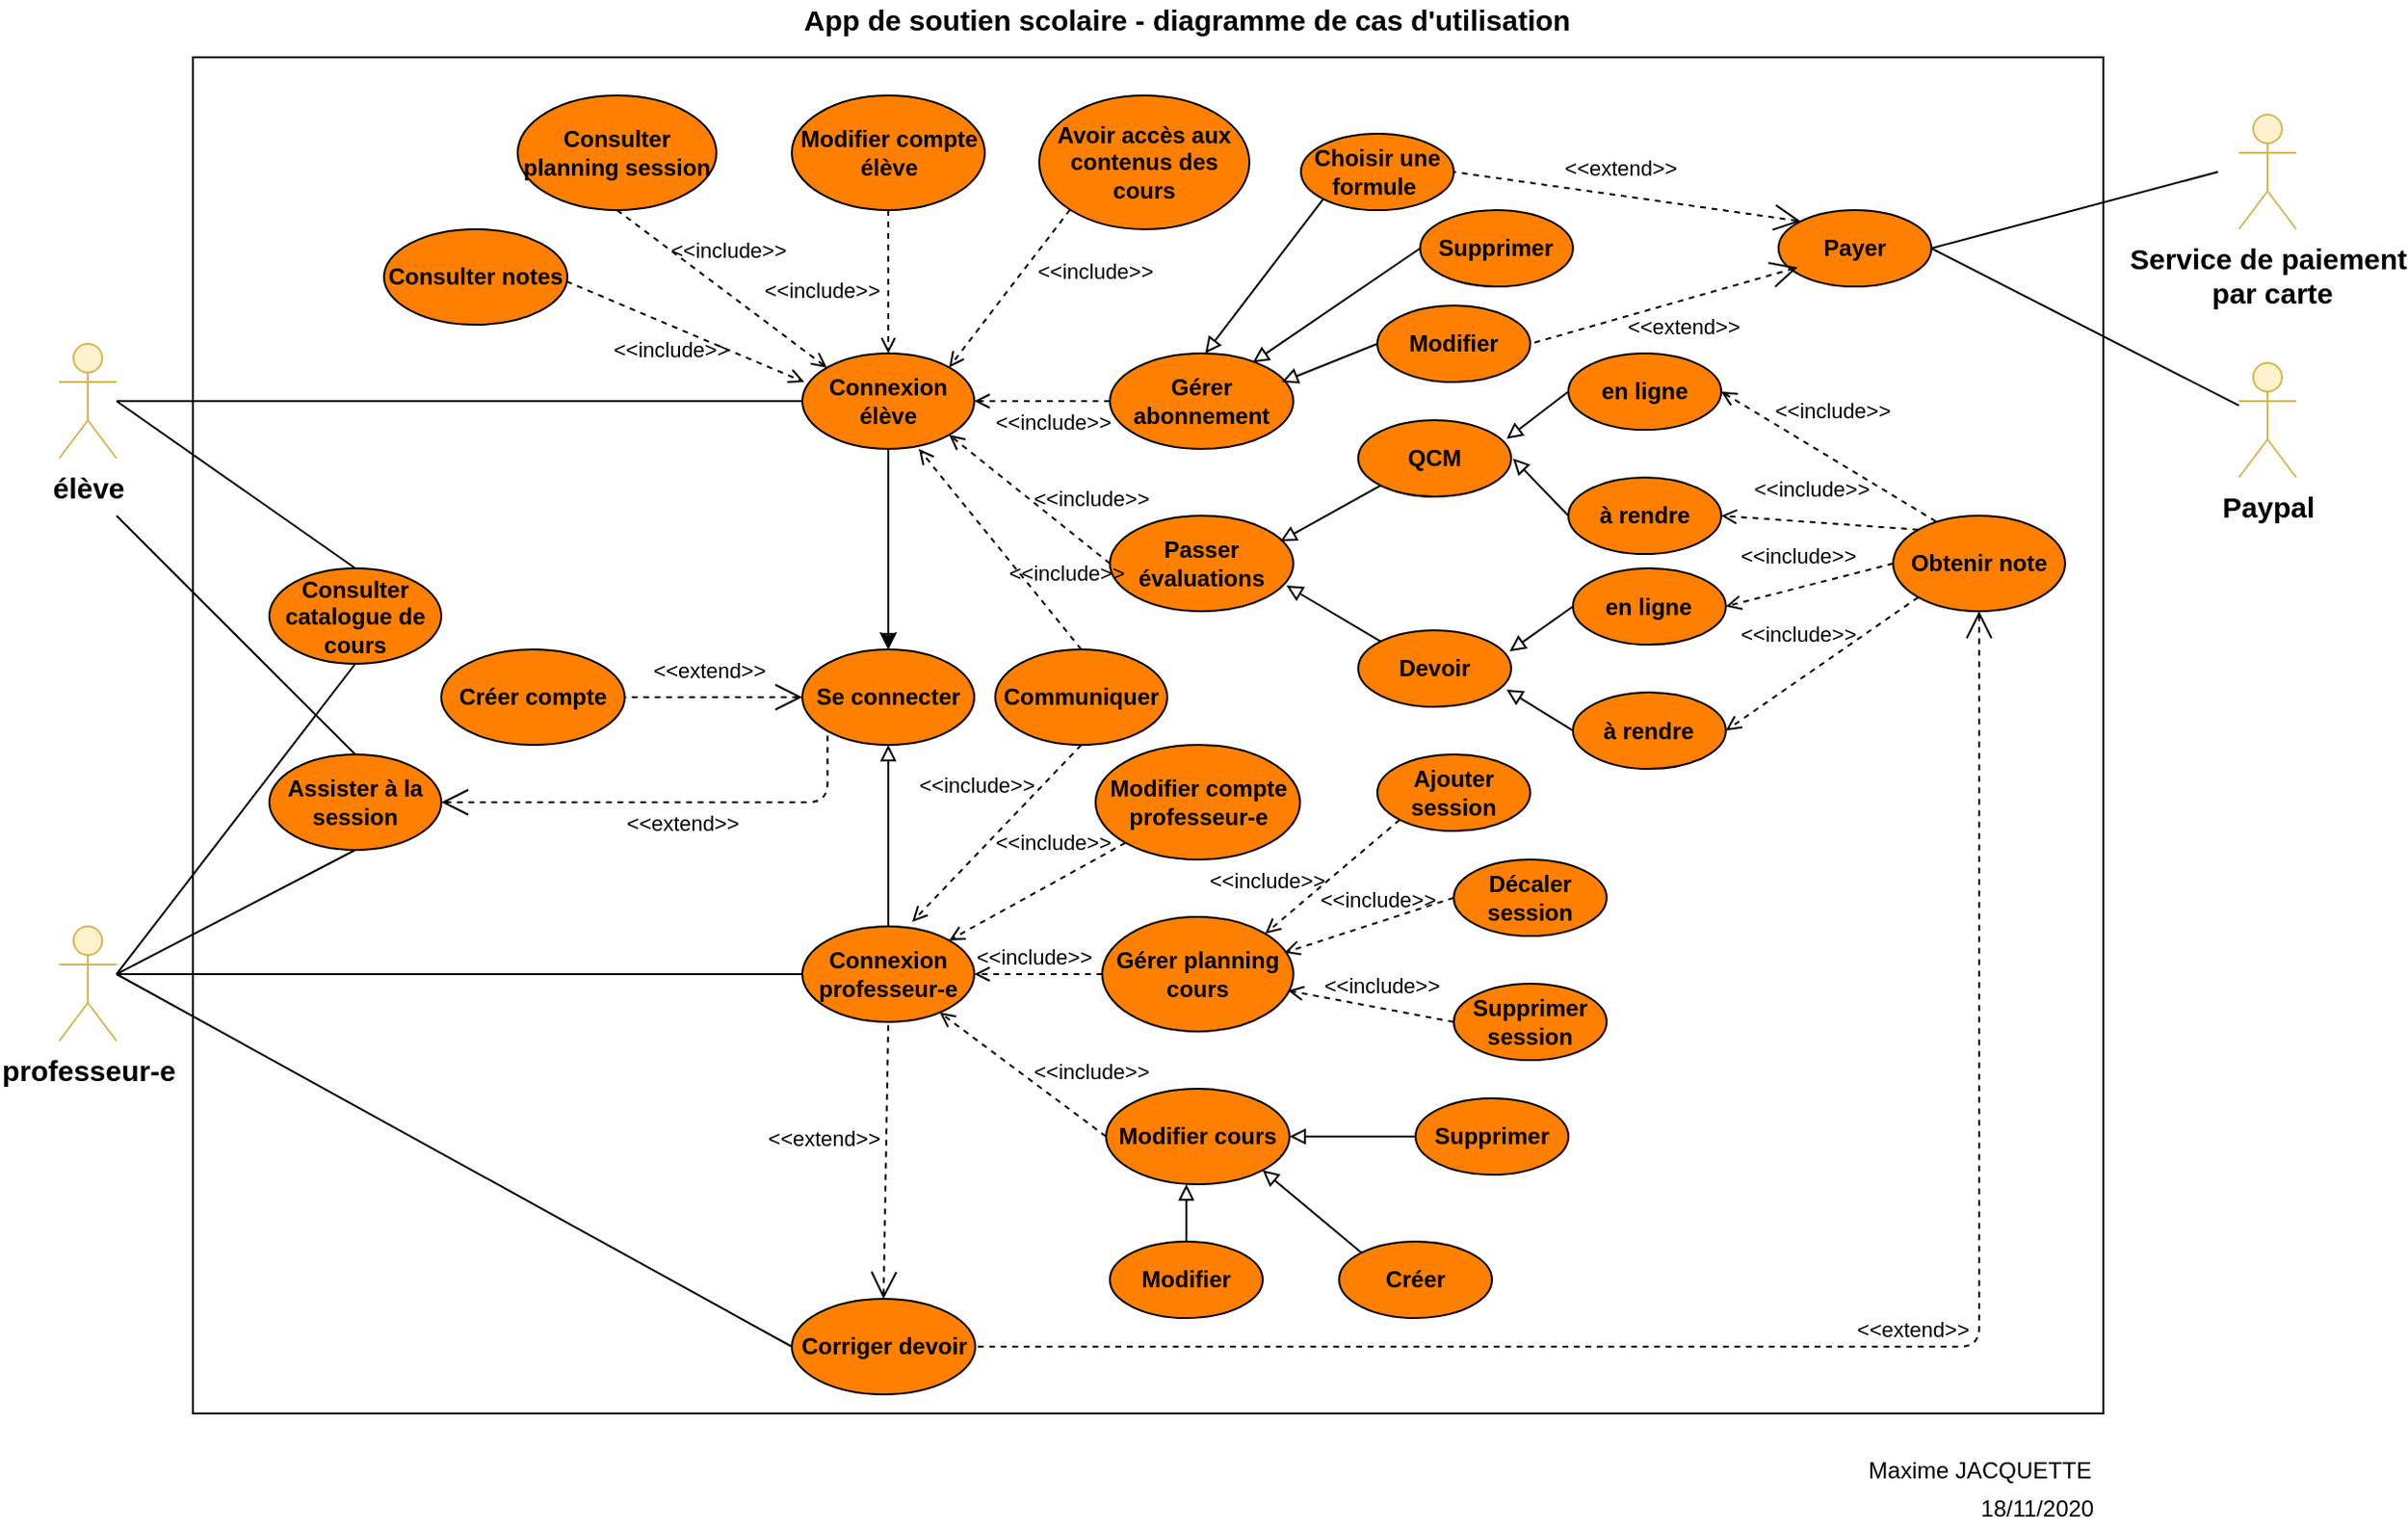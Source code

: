 <mxfile version="13.9.9" type="device"><diagram id="6tUx4Twhoy4RsZJJq6gb" name="Page-1"><mxGraphModel dx="1384" dy="773" grid="1" gridSize="10" guides="1" tooltips="1" connect="1" arrows="1" fold="1" page="1" pageScale="1" pageWidth="827" pageHeight="1169" math="0" shadow="0"><root><mxCell id="0"/><mxCell id="1" parent="0"/><mxCell id="h0Az2V2oPPhL8Q99S8T7-1" value="" style="rounded=0;whiteSpace=wrap;html=1;" vertex="1" parent="1"><mxGeometry x="120" y="180" width="1000" height="710" as="geometry"/></mxCell><mxCell id="h0Az2V2oPPhL8Q99S8T7-2" value="&lt;b&gt;&lt;font style=&quot;font-size: 15px&quot;&gt;élève&lt;/font&gt;&lt;/b&gt;" style="shape=umlActor;verticalLabelPosition=bottom;verticalAlign=top;html=1;outlineConnect=0;fillColor=#fff2cc;strokeColor=#d6b656;" vertex="1" parent="1"><mxGeometry x="50" y="330" width="30" height="60" as="geometry"/></mxCell><mxCell id="h0Az2V2oPPhL8Q99S8T7-3" value="&lt;b&gt;&lt;font style=&quot;font-size: 15px&quot;&gt;Paypal&lt;/font&gt;&lt;/b&gt;" style="shape=umlActor;verticalLabelPosition=bottom;verticalAlign=top;html=1;outlineConnect=0;fillColor=#fff2cc;strokeColor=#d6b656;" vertex="1" parent="1"><mxGeometry x="1191" y="340" width="30" height="60" as="geometry"/></mxCell><mxCell id="h0Az2V2oPPhL8Q99S8T7-4" value="&lt;b&gt;&lt;font style=&quot;font-size: 15px&quot;&gt;professeur-e&lt;/font&gt;&lt;/b&gt;" style="shape=umlActor;verticalLabelPosition=bottom;verticalAlign=top;html=1;outlineConnect=0;fillColor=#fff2cc;strokeColor=#d6b656;" vertex="1" parent="1"><mxGeometry x="50" y="635" width="30" height="60" as="geometry"/></mxCell><mxCell id="h0Az2V2oPPhL8Q99S8T7-5" value="&lt;b&gt;Créer compte&lt;/b&gt;" style="ellipse;whiteSpace=wrap;html=1;fillColor=#ff8000;" vertex="1" parent="1"><mxGeometry x="250" y="490" width="96" height="50" as="geometry"/></mxCell><mxCell id="h0Az2V2oPPhL8Q99S8T7-6" value="&lt;b&gt;Se connecter&lt;/b&gt;" style="ellipse;whiteSpace=wrap;html=1;fillColor=#ff8000;" vertex="1" parent="1"><mxGeometry x="439" y="490" width="90" height="50" as="geometry"/></mxCell><mxCell id="h0Az2V2oPPhL8Q99S8T7-7" value="&lt;b&gt;Modifier compte professeur-e&lt;/b&gt;" style="ellipse;whiteSpace=wrap;html=1;fillColor=#ff8000;" vertex="1" parent="1"><mxGeometry x="592.5" y="540" width="107" height="60" as="geometry"/></mxCell><mxCell id="h0Az2V2oPPhL8Q99S8T7-8" value="&lt;b&gt;Passer évaluations&lt;/b&gt;" style="ellipse;whiteSpace=wrap;html=1;fillColor=#ff8000;" vertex="1" parent="1"><mxGeometry x="600" y="420" width="96" height="50" as="geometry"/></mxCell><mxCell id="h0Az2V2oPPhL8Q99S8T7-9" value="&lt;b&gt;Devoir&lt;/b&gt;" style="ellipse;whiteSpace=wrap;html=1;fillColor=#ff8000;" vertex="1" parent="1"><mxGeometry x="730" y="480" width="80" height="40" as="geometry"/></mxCell><mxCell id="h0Az2V2oPPhL8Q99S8T7-10" value="" style="endArrow=block;html=1;endFill=0;elbow=vertical;entryX=0.963;entryY=0.732;entryDx=0;entryDy=0;exitX=0;exitY=0;exitDx=0;exitDy=0;entryPerimeter=0;" edge="1" parent="1" source="h0Az2V2oPPhL8Q99S8T7-9" target="h0Az2V2oPPhL8Q99S8T7-8"><mxGeometry width="160" relative="1" as="geometry"><mxPoint x="330" y="695" as="sourcePoint"/><mxPoint x="490" y="695" as="targetPoint"/></mxGeometry></mxCell><mxCell id="h0Az2V2oPPhL8Q99S8T7-11" value="&lt;b&gt;Gérer abonnement&lt;/b&gt;" style="ellipse;whiteSpace=wrap;html=1;fillColor=#ff8000;" vertex="1" parent="1"><mxGeometry x="600" y="335" width="96" height="50" as="geometry"/></mxCell><mxCell id="h0Az2V2oPPhL8Q99S8T7-12" value="&lt;b&gt;Modifier cours&lt;/b&gt;" style="ellipse;whiteSpace=wrap;html=1;fillColor=#ff8000;" vertex="1" parent="1"><mxGeometry x="598" y="720" width="96" height="50" as="geometry"/></mxCell><mxCell id="h0Az2V2oPPhL8Q99S8T7-13" value="&lt;b&gt;QCM&lt;/b&gt;" style="ellipse;whiteSpace=wrap;html=1;fillColor=#ff8000;" vertex="1" parent="1"><mxGeometry x="730" y="370" width="80" height="40" as="geometry"/></mxCell><mxCell id="h0Az2V2oPPhL8Q99S8T7-14" value="" style="endArrow=block;html=1;endFill=0;elbow=vertical;entryX=0.929;entryY=0.268;entryDx=0;entryDy=0;exitX=0;exitY=1;exitDx=0;exitDy=0;entryPerimeter=0;" edge="1" parent="1" source="h0Az2V2oPPhL8Q99S8T7-13" target="h0Az2V2oPPhL8Q99S8T7-8"><mxGeometry width="160" relative="1" as="geometry"><mxPoint x="537.716" y="589.142" as="sourcePoint"/><mxPoint x="471.941" y="612.322" as="targetPoint"/></mxGeometry></mxCell><mxCell id="h0Az2V2oPPhL8Q99S8T7-87" value="" style="edgeStyle=orthogonalEdgeStyle;rounded=0;orthogonalLoop=1;jettySize=auto;html=1;" edge="1" parent="1" source="h0Az2V2oPPhL8Q99S8T7-15" target="h0Az2V2oPPhL8Q99S8T7-6"><mxGeometry relative="1" as="geometry"/></mxCell><mxCell id="h0Az2V2oPPhL8Q99S8T7-15" value="&lt;b&gt;Connexion élève&lt;br&gt;&lt;/b&gt;" style="ellipse;whiteSpace=wrap;html=1;fillColor=#ff8000;" vertex="1" parent="1"><mxGeometry x="439" y="335" width="90" height="50" as="geometry"/></mxCell><mxCell id="h0Az2V2oPPhL8Q99S8T7-16" value="&lt;b&gt;Connexion professeur-e&lt;br&gt;&lt;/b&gt;" style="ellipse;whiteSpace=wrap;html=1;fillColor=#ff8000;" vertex="1" parent="1"><mxGeometry x="439" y="635" width="90" height="50" as="geometry"/></mxCell><mxCell id="h0Az2V2oPPhL8Q99S8T7-17" value="" style="endArrow=none;html=1;entryX=0;entryY=0.5;entryDx=0;entryDy=0;" edge="1" parent="1" target="h0Az2V2oPPhL8Q99S8T7-16"><mxGeometry width="50" height="50" relative="1" as="geometry"><mxPoint x="80" y="660" as="sourcePoint"/><mxPoint x="230" y="580" as="targetPoint"/></mxGeometry></mxCell><mxCell id="h0Az2V2oPPhL8Q99S8T7-18" value="" style="endArrow=none;html=1;entryX=0;entryY=0.5;entryDx=0;entryDy=0;" edge="1" parent="1" source="h0Az2V2oPPhL8Q99S8T7-2" target="h0Az2V2oPPhL8Q99S8T7-15"><mxGeometry width="50" height="50" relative="1" as="geometry"><mxPoint x="60" y="560" as="sourcePoint"/><mxPoint x="110" y="510" as="targetPoint"/></mxGeometry></mxCell><mxCell id="h0Az2V2oPPhL8Q99S8T7-19" value="" style="endArrow=block;html=1;endFill=0;elbow=vertical;exitX=0.5;exitY=1;exitDx=0;exitDy=0;" edge="1" parent="1" source="h0Az2V2oPPhL8Q99S8T7-15" target="h0Az2V2oPPhL8Q99S8T7-6"><mxGeometry width="160" relative="1" as="geometry"><mxPoint x="200" y="540" as="sourcePoint"/><mxPoint x="414.816" y="577" as="targetPoint"/></mxGeometry></mxCell><mxCell id="h0Az2V2oPPhL8Q99S8T7-20" value="" style="endArrow=block;html=1;endFill=0;elbow=vertical;exitX=0.5;exitY=0;exitDx=0;exitDy=0;entryX=0.5;entryY=1;entryDx=0;entryDy=0;" edge="1" parent="1" source="h0Az2V2oPPhL8Q99S8T7-16" target="h0Az2V2oPPhL8Q99S8T7-6"><mxGeometry width="160" relative="1" as="geometry"><mxPoint x="280" y="510" as="sourcePoint"/><mxPoint x="280" y="615" as="targetPoint"/></mxGeometry></mxCell><mxCell id="h0Az2V2oPPhL8Q99S8T7-21" value="&lt;b&gt;Gérer planning cours&lt;/b&gt;" style="ellipse;whiteSpace=wrap;html=1;fillColor=#ff8000;" vertex="1" parent="1"><mxGeometry x="596" y="630" width="100" height="60" as="geometry"/></mxCell><mxCell id="h0Az2V2oPPhL8Q99S8T7-22" value="&amp;lt;&amp;lt;extend&amp;gt;&amp;gt;" style="edgeStyle=none;html=1;startArrow=open;endArrow=none;startSize=12;verticalAlign=bottom;dashed=1;labelBackgroundColor=none;exitX=0;exitY=0.5;exitDx=0;exitDy=0;entryX=1;entryY=0.5;entryDx=0;entryDy=0;" edge="1" parent="1" source="h0Az2V2oPPhL8Q99S8T7-6" target="h0Az2V2oPPhL8Q99S8T7-5"><mxGeometry x="0.054" y="-5" width="160" relative="1" as="geometry"><mxPoint x="210" y="610" as="sourcePoint"/><mxPoint x="370" y="610" as="targetPoint"/><mxPoint as="offset"/></mxGeometry></mxCell><mxCell id="h0Az2V2oPPhL8Q99S8T7-23" value="&lt;b&gt;Modifier compte élève&lt;/b&gt;" style="ellipse;whiteSpace=wrap;html=1;fillColor=#ff8000;" vertex="1" parent="1"><mxGeometry x="433.5" y="200" width="101" height="60" as="geometry"/></mxCell><mxCell id="h0Az2V2oPPhL8Q99S8T7-24" value="&amp;lt;&amp;lt;include&amp;gt;&amp;gt;" style="edgeStyle=none;html=1;endArrow=open;verticalAlign=bottom;dashed=1;labelBackgroundColor=none;exitX=0.5;exitY=1;exitDx=0;exitDy=0;" edge="1" parent="1" source="h0Az2V2oPPhL8Q99S8T7-23" target="h0Az2V2oPPhL8Q99S8T7-15"><mxGeometry x="0.343" y="-34" width="160" relative="1" as="geometry"><mxPoint x="450" y="320" as="sourcePoint"/><mxPoint x="610" y="320" as="targetPoint"/><mxPoint x="-1" as="offset"/></mxGeometry></mxCell><mxCell id="h0Az2V2oPPhL8Q99S8T7-25" value="&lt;b&gt;Consulter catalogue de cours&lt;/b&gt;" style="ellipse;whiteSpace=wrap;html=1;fillColor=#ff8000;" vertex="1" parent="1"><mxGeometry x="160" y="447.5" width="90" height="50" as="geometry"/></mxCell><mxCell id="h0Az2V2oPPhL8Q99S8T7-26" value="" style="endArrow=none;html=1;entryX=0.5;entryY=1;entryDx=0;entryDy=0;" edge="1" parent="1" target="h0Az2V2oPPhL8Q99S8T7-25"><mxGeometry width="50" height="50" relative="1" as="geometry"><mxPoint x="80" y="660" as="sourcePoint"/><mxPoint x="120" y="550" as="targetPoint"/></mxGeometry></mxCell><mxCell id="h0Az2V2oPPhL8Q99S8T7-27" value="" style="endArrow=none;html=1;exitX=0.5;exitY=0;exitDx=0;exitDy=0;" edge="1" parent="1" source="h0Az2V2oPPhL8Q99S8T7-25"><mxGeometry width="50" height="50" relative="1" as="geometry"><mxPoint x="40" y="500" as="sourcePoint"/><mxPoint x="80" y="360" as="targetPoint"/></mxGeometry></mxCell><mxCell id="h0Az2V2oPPhL8Q99S8T7-28" value="&lt;b&gt;Avoir accès aux contenus des cours&lt;/b&gt;" style="ellipse;whiteSpace=wrap;html=1;fillColor=#ff8000;" vertex="1" parent="1"><mxGeometry x="563" y="200" width="110" height="70" as="geometry"/></mxCell><mxCell id="h0Az2V2oPPhL8Q99S8T7-29" value="&amp;lt;&amp;lt;include&amp;gt;&amp;gt;" style="edgeStyle=none;html=1;endArrow=open;verticalAlign=bottom;dashed=1;labelBackgroundColor=none;exitX=0;exitY=1;exitDx=0;exitDy=0;entryX=1;entryY=0;entryDx=0;entryDy=0;" edge="1" parent="1" source="h0Az2V2oPPhL8Q99S8T7-28" target="h0Az2V2oPPhL8Q99S8T7-15"><mxGeometry x="-0.519" y="35" width="160" relative="1" as="geometry"><mxPoint x="606" y="285" as="sourcePoint"/><mxPoint x="530" y="350" as="targetPoint"/><mxPoint as="offset"/></mxGeometry></mxCell><mxCell id="h0Az2V2oPPhL8Q99S8T7-30" value="&amp;lt;&amp;lt;include&amp;gt;&amp;gt;" style="edgeStyle=none;html=1;endArrow=open;verticalAlign=bottom;dashed=1;labelBackgroundColor=none;exitX=0;exitY=0.5;exitDx=0;exitDy=0;entryX=1;entryY=0.5;entryDx=0;entryDy=0;" edge="1" parent="1" source="h0Az2V2oPPhL8Q99S8T7-11" target="h0Az2V2oPPhL8Q99S8T7-15"><mxGeometry x="-0.155" y="20" width="160" relative="1" as="geometry"><mxPoint x="603" y="420" as="sourcePoint"/><mxPoint x="536" y="420" as="targetPoint"/><mxPoint as="offset"/></mxGeometry></mxCell><mxCell id="h0Az2V2oPPhL8Q99S8T7-31" value="&amp;lt;&amp;lt;include&amp;gt;&amp;gt;" style="edgeStyle=none;html=1;endArrow=open;verticalAlign=bottom;dashed=1;labelBackgroundColor=none;exitX=0;exitY=0.5;exitDx=0;exitDy=0;entryX=1;entryY=1;entryDx=0;entryDy=0;" edge="1" parent="1" source="h0Az2V2oPPhL8Q99S8T7-8" target="h0Az2V2oPPhL8Q99S8T7-15"><mxGeometry x="-0.565" y="-13" width="160" relative="1" as="geometry"><mxPoint x="593" y="410" as="sourcePoint"/><mxPoint x="522" y="410" as="targetPoint"/><mxPoint as="offset"/></mxGeometry></mxCell><mxCell id="h0Az2V2oPPhL8Q99S8T7-32" value="&lt;b&gt;en ligne&lt;br&gt;&lt;/b&gt;" style="ellipse;whiteSpace=wrap;html=1;fillColor=#ff8000;" vertex="1" parent="1"><mxGeometry x="840" y="335" width="80" height="40" as="geometry"/></mxCell><mxCell id="h0Az2V2oPPhL8Q99S8T7-33" value="&lt;b&gt;à rendre&lt;br&gt;&lt;/b&gt;" style="ellipse;whiteSpace=wrap;html=1;fillColor=#ff8000;" vertex="1" parent="1"><mxGeometry x="840" y="400" width="80" height="40" as="geometry"/></mxCell><mxCell id="h0Az2V2oPPhL8Q99S8T7-34" value="" style="endArrow=block;html=1;endFill=0;elbow=vertical;exitX=0;exitY=0.5;exitDx=0;exitDy=0;" edge="1" parent="1" source="h0Az2V2oPPhL8Q99S8T7-33"><mxGeometry width="160" relative="1" as="geometry"><mxPoint x="751.716" y="414.142" as="sourcePoint"/><mxPoint x="811" y="390" as="targetPoint"/></mxGeometry></mxCell><mxCell id="h0Az2V2oPPhL8Q99S8T7-35" value="" style="endArrow=block;html=1;endFill=0;elbow=vertical;exitX=0;exitY=0.5;exitDx=0;exitDy=0;entryX=0.97;entryY=0.245;entryDx=0;entryDy=0;entryPerimeter=0;" edge="1" parent="1" source="h0Az2V2oPPhL8Q99S8T7-32" target="h0Az2V2oPPhL8Q99S8T7-13"><mxGeometry width="160" relative="1" as="geometry"><mxPoint x="861.716" y="415.858" as="sourcePoint"/><mxPoint x="800" y="381" as="targetPoint"/><Array as="points"/></mxGeometry></mxCell><mxCell id="h0Az2V2oPPhL8Q99S8T7-36" value="&lt;b&gt;en ligne&lt;br&gt;&lt;/b&gt;" style="ellipse;whiteSpace=wrap;html=1;fillColor=#ff8000;" vertex="1" parent="1"><mxGeometry x="842.4" y="447.5" width="80" height="40" as="geometry"/></mxCell><mxCell id="h0Az2V2oPPhL8Q99S8T7-37" value="&lt;b&gt;à rendre&lt;br&gt;&lt;/b&gt;" style="ellipse;whiteSpace=wrap;html=1;fillColor=#ff8000;" vertex="1" parent="1"><mxGeometry x="842.4" y="512.5" width="80" height="40" as="geometry"/></mxCell><mxCell id="h0Az2V2oPPhL8Q99S8T7-38" value="" style="endArrow=block;html=1;endFill=0;elbow=vertical;exitX=0;exitY=0.5;exitDx=0;exitDy=0;entryX=0.97;entryY=0.775;entryDx=0;entryDy=0;entryPerimeter=0;" edge="1" parent="1" source="h0Az2V2oPPhL8Q99S8T7-37" target="h0Az2V2oPPhL8Q99S8T7-9"><mxGeometry width="160" relative="1" as="geometry"><mxPoint x="754.116" y="526.642" as="sourcePoint"/><mxPoint x="812" y="503" as="targetPoint"/></mxGeometry></mxCell><mxCell id="h0Az2V2oPPhL8Q99S8T7-39" value="" style="endArrow=block;html=1;endFill=0;elbow=vertical;exitX=0;exitY=0.5;exitDx=0;exitDy=0;entryX=0.99;entryY=0.275;entryDx=0;entryDy=0;entryPerimeter=0;" edge="1" parent="1" source="h0Az2V2oPPhL8Q99S8T7-36" target="h0Az2V2oPPhL8Q99S8T7-9"><mxGeometry width="160" relative="1" as="geometry"><mxPoint x="864.116" y="528.358" as="sourcePoint"/><mxPoint x="810" y="500" as="targetPoint"/><Array as="points"/></mxGeometry></mxCell><mxCell id="h0Az2V2oPPhL8Q99S8T7-40" value="&amp;lt;&amp;lt;include&amp;gt;&amp;gt;" style="edgeStyle=none;html=1;endArrow=open;verticalAlign=bottom;dashed=1;labelBackgroundColor=none;exitX=0;exitY=1;exitDx=0;exitDy=0;entryX=1;entryY=0;entryDx=0;entryDy=0;" edge="1" parent="1" source="h0Az2V2oPPhL8Q99S8T7-7" target="h0Az2V2oPPhL8Q99S8T7-16"><mxGeometry x="-0.289" y="-11" width="160" relative="1" as="geometry"><mxPoint x="613.18" y="557.32" as="sourcePoint"/><mxPoint x="529.0" y="489.998" as="targetPoint"/><mxPoint as="offset"/></mxGeometry></mxCell><mxCell id="h0Az2V2oPPhL8Q99S8T7-41" value="&amp;lt;&amp;lt;include&amp;gt;&amp;gt;" style="edgeStyle=none;html=1;endArrow=open;verticalAlign=bottom;dashed=1;labelBackgroundColor=none;exitX=0;exitY=0.5;exitDx=0;exitDy=0;entryX=1;entryY=0.5;entryDx=0;entryDy=0;" edge="1" parent="1" source="h0Az2V2oPPhL8Q99S8T7-21" target="h0Az2V2oPPhL8Q99S8T7-16"><mxGeometry x="0.075" width="160" relative="1" as="geometry"><mxPoint x="603" y="585" as="sourcePoint"/><mxPoint x="525.82" y="652.322" as="targetPoint"/><mxPoint as="offset"/></mxGeometry></mxCell><mxCell id="h0Az2V2oPPhL8Q99S8T7-42" value="&amp;lt;&amp;lt;include&amp;gt;&amp;gt;" style="edgeStyle=none;html=1;endArrow=open;verticalAlign=bottom;dashed=1;labelBackgroundColor=none;exitX=0;exitY=0.5;exitDx=0;exitDy=0;" edge="1" parent="1" source="h0Az2V2oPPhL8Q99S8T7-12" target="h0Az2V2oPPhL8Q99S8T7-16"><mxGeometry x="-0.607" y="-15" width="160" relative="1" as="geometry"><mxPoint x="587" y="720" as="sourcePoint"/><mxPoint x="520" y="720" as="targetPoint"/><mxPoint as="offset"/></mxGeometry></mxCell><mxCell id="h0Az2V2oPPhL8Q99S8T7-43" value="&lt;b&gt;Modifier&lt;br&gt;&lt;/b&gt;" style="ellipse;whiteSpace=wrap;html=1;fillColor=#ff8000;" vertex="1" parent="1"><mxGeometry x="600" y="800" width="80" height="40" as="geometry"/></mxCell><mxCell id="h0Az2V2oPPhL8Q99S8T7-44" value="" style="endArrow=block;html=1;endFill=0;elbow=vertical;exitX=0.5;exitY=0;exitDx=0;exitDy=0;" edge="1" parent="1" source="h0Az2V2oPPhL8Q99S8T7-43"><mxGeometry width="160" relative="1" as="geometry"><mxPoint x="642.516" y="775.642" as="sourcePoint"/><mxPoint x="640" y="770" as="targetPoint"/></mxGeometry></mxCell><mxCell id="h0Az2V2oPPhL8Q99S8T7-45" value="&lt;b&gt;Créer&lt;br&gt;&lt;/b&gt;" style="ellipse;whiteSpace=wrap;html=1;fillColor=#ff8000;" vertex="1" parent="1"><mxGeometry x="720.0" y="800" width="80" height="40" as="geometry"/></mxCell><mxCell id="h0Az2V2oPPhL8Q99S8T7-46" value="" style="endArrow=block;html=1;endFill=0;elbow=vertical;exitX=0;exitY=0;exitDx=0;exitDy=0;entryX=1;entryY=1;entryDx=0;entryDy=0;" edge="1" parent="1" source="h0Az2V2oPPhL8Q99S8T7-45" target="h0Az2V2oPPhL8Q99S8T7-12"><mxGeometry width="160" relative="1" as="geometry"><mxPoint x="659.916" y="700.642" as="sourcePoint"/><mxPoint x="713.4" y="685" as="targetPoint"/></mxGeometry></mxCell><mxCell id="h0Az2V2oPPhL8Q99S8T7-47" value="&lt;b&gt;Supprimer&lt;br&gt;&lt;/b&gt;" style="ellipse;whiteSpace=wrap;html=1;fillColor=#ff8000;" vertex="1" parent="1"><mxGeometry x="760" y="725" width="80" height="40" as="geometry"/></mxCell><mxCell id="h0Az2V2oPPhL8Q99S8T7-48" value="" style="endArrow=block;html=1;endFill=0;elbow=vertical;exitX=0;exitY=0.5;exitDx=0;exitDy=0;entryX=1;entryY=0.5;entryDx=0;entryDy=0;" edge="1" parent="1" source="h0Az2V2oPPhL8Q99S8T7-47" target="h0Az2V2oPPhL8Q99S8T7-12"><mxGeometry width="160" relative="1" as="geometry"><mxPoint x="686.516" y="659.142" as="sourcePoint"/><mxPoint x="740.0" y="643.5" as="targetPoint"/></mxGeometry></mxCell><mxCell id="h0Az2V2oPPhL8Q99S8T7-49" value="&lt;b&gt;Obtenir note&lt;/b&gt;" style="ellipse;whiteSpace=wrap;html=1;fillColor=#ff8000;" vertex="1" parent="1"><mxGeometry x="1010" y="420" width="90" height="50" as="geometry"/></mxCell><mxCell id="h0Az2V2oPPhL8Q99S8T7-50" value="&lt;b&gt;Corriger devoir&lt;/b&gt;" style="ellipse;whiteSpace=wrap;html=1;fillColor=#ff8000;" vertex="1" parent="1"><mxGeometry x="433.5" y="830" width="96" height="50" as="geometry"/></mxCell><mxCell id="h0Az2V2oPPhL8Q99S8T7-51" value="" style="endArrow=none;html=1;entryX=0;entryY=0.5;entryDx=0;entryDy=0;" edge="1" parent="1" target="h0Az2V2oPPhL8Q99S8T7-50"><mxGeometry width="50" height="50" relative="1" as="geometry"><mxPoint x="80" y="660" as="sourcePoint"/><mxPoint x="449" y="670" as="targetPoint"/></mxGeometry></mxCell><mxCell id="h0Az2V2oPPhL8Q99S8T7-52" value="&amp;lt;&amp;lt;extend&amp;gt;&amp;gt;" style="edgeStyle=none;html=1;startArrow=open;endArrow=none;startSize=12;verticalAlign=bottom;dashed=1;labelBackgroundColor=none;entryX=0.5;entryY=1;entryDx=0;entryDy=0;exitX=0.5;exitY=0;exitDx=0;exitDy=0;" edge="1" parent="1" source="h0Az2V2oPPhL8Q99S8T7-50" target="h0Az2V2oPPhL8Q99S8T7-16"><mxGeometry x="0.028" y="33" width="160" relative="1" as="geometry"><mxPoint x="484" y="820" as="sourcePoint"/><mxPoint x="376" y="790" as="targetPoint"/><mxPoint as="offset"/></mxGeometry></mxCell><mxCell id="h0Az2V2oPPhL8Q99S8T7-53" value="&lt;b&gt;Assister à la session&lt;/b&gt;" style="ellipse;whiteSpace=wrap;html=1;fillColor=#ff8000;" vertex="1" parent="1"><mxGeometry x="160" y="545" width="90" height="50" as="geometry"/></mxCell><mxCell id="h0Az2V2oPPhL8Q99S8T7-54" value="&amp;lt;&amp;lt;extend&amp;gt;&amp;gt;" style="edgeStyle=orthogonalEdgeStyle;html=1;startArrow=open;endArrow=none;startSize=12;verticalAlign=bottom;dashed=1;labelBackgroundColor=none;entryX=0;entryY=1;entryDx=0;entryDy=0;exitX=1;exitY=0.5;exitDx=0;exitDy=0;" edge="1" parent="1" source="h0Az2V2oPPhL8Q99S8T7-53" target="h0Az2V2oPPhL8Q99S8T7-6"><mxGeometry x="0.052" y="-20" width="160" relative="1" as="geometry"><mxPoint x="370" y="715" as="sourcePoint"/><mxPoint x="370" y="580" as="targetPoint"/><mxPoint as="offset"/><Array as="points"><mxPoint x="452" y="570"/></Array></mxGeometry></mxCell><mxCell id="h0Az2V2oPPhL8Q99S8T7-55" value="" style="endArrow=none;html=1;entryX=0.5;entryY=0;entryDx=0;entryDy=0;" edge="1" parent="1" target="h0Az2V2oPPhL8Q99S8T7-53"><mxGeometry width="50" height="50" relative="1" as="geometry"><mxPoint x="80" y="420" as="sourcePoint"/><mxPoint x="215" y="490" as="targetPoint"/></mxGeometry></mxCell><mxCell id="h0Az2V2oPPhL8Q99S8T7-56" value="" style="endArrow=none;html=1;entryX=0.5;entryY=1;entryDx=0;entryDy=0;" edge="1" parent="1" target="h0Az2V2oPPhL8Q99S8T7-53"><mxGeometry width="50" height="50" relative="1" as="geometry"><mxPoint x="80" y="660" as="sourcePoint"/><mxPoint x="105" y="587.5" as="targetPoint"/></mxGeometry></mxCell><mxCell id="h0Az2V2oPPhL8Q99S8T7-57" value="&lt;b&gt;Choisir une formule&amp;nbsp;&lt;br&gt;&lt;/b&gt;" style="ellipse;whiteSpace=wrap;html=1;fillColor=#ff8000;" vertex="1" parent="1"><mxGeometry x="700.0" y="220" width="80" height="40" as="geometry"/></mxCell><mxCell id="h0Az2V2oPPhL8Q99S8T7-58" value="&lt;b&gt;Supprimer&lt;br&gt;&lt;/b&gt;" style="ellipse;whiteSpace=wrap;html=1;fillColor=#ff8000;" vertex="1" parent="1"><mxGeometry x="762.4" y="260" width="80" height="40" as="geometry"/></mxCell><mxCell id="h0Az2V2oPPhL8Q99S8T7-59" value="&lt;b&gt;Modifier&lt;br&gt;&lt;/b&gt;" style="ellipse;whiteSpace=wrap;html=1;fillColor=#ff8000;" vertex="1" parent="1"><mxGeometry x="740.0" y="310" width="80" height="40" as="geometry"/></mxCell><mxCell id="h0Az2V2oPPhL8Q99S8T7-60" value="" style="endArrow=block;html=1;endFill=0;elbow=vertical;exitX=0;exitY=1;exitDx=0;exitDy=0;entryX=1;entryY=0;entryDx=0;entryDy=0;" edge="1" parent="1" source="h0Az2V2oPPhL8Q99S8T7-57"><mxGeometry width="160" relative="1" as="geometry"><mxPoint x="700" y="292.68" as="sourcePoint"/><mxPoint x="649.941" y="335.002" as="targetPoint"/></mxGeometry></mxCell><mxCell id="h0Az2V2oPPhL8Q99S8T7-61" value="" style="endArrow=block;html=1;endFill=0;elbow=vertical;exitX=0;exitY=0.5;exitDx=0;exitDy=0;entryX=0.779;entryY=0.096;entryDx=0;entryDy=0;entryPerimeter=0;" edge="1" parent="1" source="h0Az2V2oPPhL8Q99S8T7-58" target="h0Az2V2oPPhL8Q99S8T7-11"><mxGeometry width="160" relative="1" as="geometry"><mxPoint x="721.716" y="264.142" as="sourcePoint"/><mxPoint x="659.941" y="345.002" as="targetPoint"/></mxGeometry></mxCell><mxCell id="h0Az2V2oPPhL8Q99S8T7-62" value="" style="endArrow=block;html=1;endFill=0;elbow=vertical;exitX=0;exitY=0.5;exitDx=0;exitDy=0;" edge="1" parent="1" source="h0Az2V2oPPhL8Q99S8T7-59"><mxGeometry width="160" relative="1" as="geometry"><mxPoint x="772.4" y="290" as="sourcePoint"/><mxPoint x="690" y="350" as="targetPoint"/></mxGeometry></mxCell><mxCell id="h0Az2V2oPPhL8Q99S8T7-63" value="&lt;b&gt;Ajouter session&lt;br&gt;&lt;/b&gt;" style="ellipse;whiteSpace=wrap;html=1;fillColor=#ff8000;" vertex="1" parent="1"><mxGeometry x="740" y="545" width="80" height="40" as="geometry"/></mxCell><mxCell id="h0Az2V2oPPhL8Q99S8T7-64" value="&lt;b&gt;Décaler session&lt;br&gt;&lt;/b&gt;" style="ellipse;whiteSpace=wrap;html=1;fillColor=#ff8000;" vertex="1" parent="1"><mxGeometry x="780" y="600" width="80" height="40" as="geometry"/></mxCell><mxCell id="h0Az2V2oPPhL8Q99S8T7-65" value="&lt;b&gt;Supprimer session&lt;br&gt;&lt;/b&gt;" style="ellipse;whiteSpace=wrap;html=1;fillColor=#ff8000;" vertex="1" parent="1"><mxGeometry x="780" y="665" width="80" height="40" as="geometry"/></mxCell><mxCell id="h0Az2V2oPPhL8Q99S8T7-66" value="&amp;lt;&amp;lt;include&amp;gt;&amp;gt;" style="edgeStyle=none;html=1;endArrow=open;verticalAlign=bottom;dashed=1;labelBackgroundColor=none;exitX=0;exitY=1;exitDx=0;exitDy=0;entryX=1;entryY=0;entryDx=0;entryDy=0;" edge="1" parent="1" source="h0Az2V2oPPhL8Q99S8T7-63" target="h0Az2V2oPPhL8Q99S8T7-21"><mxGeometry x="0.73" y="-14" width="160" relative="1" as="geometry"><mxPoint x="773.5" y="614.5" as="sourcePoint"/><mxPoint x="706.5" y="614.5" as="targetPoint"/><mxPoint as="offset"/></mxGeometry></mxCell><mxCell id="h0Az2V2oPPhL8Q99S8T7-67" value="&amp;lt;&amp;lt;include&amp;gt;&amp;gt;" style="edgeStyle=none;html=1;endArrow=open;verticalAlign=bottom;dashed=1;labelBackgroundColor=none;exitX=0;exitY=0.5;exitDx=0;exitDy=0;entryX=1;entryY=0;entryDx=0;entryDy=0;" edge="1" parent="1" source="h0Az2V2oPPhL8Q99S8T7-64"><mxGeometry x="-0.117" y="-3" width="160" relative="1" as="geometry"><mxPoint x="751.716" y="584.142" as="sourcePoint"/><mxPoint x="691.355" y="648.787" as="targetPoint"/><mxPoint as="offset"/></mxGeometry></mxCell><mxCell id="h0Az2V2oPPhL8Q99S8T7-68" value="&amp;lt;&amp;lt;include&amp;gt;&amp;gt;" style="edgeStyle=none;html=1;endArrow=open;verticalAlign=bottom;dashed=1;labelBackgroundColor=none;exitX=0;exitY=0.5;exitDx=0;exitDy=0;entryX=0.972;entryY=0.643;entryDx=0;entryDy=0;entryPerimeter=0;" edge="1" parent="1" source="h0Az2V2oPPhL8Q99S8T7-65" target="h0Az2V2oPPhL8Q99S8T7-21"><mxGeometry x="-0.117" y="-3" width="160" relative="1" as="geometry"><mxPoint x="790" y="630" as="sourcePoint"/><mxPoint x="701.355" y="658.787" as="targetPoint"/><mxPoint as="offset"/></mxGeometry></mxCell><mxCell id="h0Az2V2oPPhL8Q99S8T7-69" value="&lt;b&gt;Consulter planning session&lt;/b&gt;" style="ellipse;whiteSpace=wrap;html=1;fillColor=#ff8000;" vertex="1" parent="1"><mxGeometry x="290" y="200" width="104" height="60" as="geometry"/></mxCell><mxCell id="h0Az2V2oPPhL8Q99S8T7-70" value="&amp;lt;&amp;lt;include&amp;gt;&amp;gt;" style="edgeStyle=none;html=1;endArrow=open;verticalAlign=bottom;dashed=1;labelBackgroundColor=none;exitX=0.5;exitY=1;exitDx=0;exitDy=0;entryX=0;entryY=0;entryDx=0;entryDy=0;" edge="1" parent="1"><mxGeometry x="0.047" y="-49" width="160" relative="1" as="geometry"><mxPoint x="342" y="260" as="sourcePoint"/><mxPoint x="451.89" y="342.485" as="targetPoint"/><mxPoint as="offset"/></mxGeometry></mxCell><mxCell id="h0Az2V2oPPhL8Q99S8T7-71" value="&amp;lt;&amp;lt;extend&amp;gt;&amp;gt;" style="edgeStyle=orthogonalEdgeStyle;html=1;startArrow=open;endArrow=none;startSize=12;verticalAlign=bottom;dashed=1;labelBackgroundColor=none;entryX=1;entryY=0.5;entryDx=0;entryDy=0;exitX=0.5;exitY=1;exitDx=0;exitDy=0;" edge="1" parent="1" source="h0Az2V2oPPhL8Q99S8T7-49" target="h0Az2V2oPPhL8Q99S8T7-50"><mxGeometry x="-0.077" width="160" relative="1" as="geometry"><mxPoint x="1053.75" y="615" as="sourcePoint"/><mxPoint x="1056.25" y="470" as="targetPoint"/><mxPoint as="offset"/><Array as="points"><mxPoint x="1055" y="855"/></Array></mxGeometry></mxCell><mxCell id="h0Az2V2oPPhL8Q99S8T7-72" value="&amp;lt;&amp;lt;include&amp;gt;&amp;gt;" style="edgeStyle=none;html=1;endArrow=open;verticalAlign=bottom;dashed=1;labelBackgroundColor=none;exitX=0;exitY=1;exitDx=0;exitDy=0;entryX=1;entryY=0.5;entryDx=0;entryDy=0;" edge="1" parent="1" source="h0Az2V2oPPhL8Q99S8T7-49" target="h0Az2V2oPPhL8Q99S8T7-37"><mxGeometry x="0.101" y="-14" width="160" relative="1" as="geometry"><mxPoint x="1026.8" y="536.42" as="sourcePoint"/><mxPoint x="940" y="520.0" as="targetPoint"/><mxPoint y="1" as="offset"/></mxGeometry></mxCell><mxCell id="h0Az2V2oPPhL8Q99S8T7-73" value="&amp;lt;&amp;lt;include&amp;gt;&amp;gt;" style="edgeStyle=none;html=1;endArrow=open;verticalAlign=bottom;dashed=1;labelBackgroundColor=none;exitX=0;exitY=0.5;exitDx=0;exitDy=0;entryX=1;entryY=0.5;entryDx=0;entryDy=0;" edge="1" parent="1" source="h0Az2V2oPPhL8Q99S8T7-49" target="h0Az2V2oPPhL8Q99S8T7-36"><mxGeometry x="0.098" y="-8" width="160" relative="1" as="geometry"><mxPoint x="1033.18" y="472.678" as="sourcePoint"/><mxPoint x="932.4" y="542.5" as="targetPoint"/><mxPoint as="offset"/></mxGeometry></mxCell><mxCell id="h0Az2V2oPPhL8Q99S8T7-74" value="&amp;lt;&amp;lt;include&amp;gt;&amp;gt;" style="edgeStyle=none;html=1;endArrow=open;verticalAlign=bottom;dashed=1;labelBackgroundColor=none;exitX=0;exitY=0;exitDx=0;exitDy=0;entryX=1;entryY=0.5;entryDx=0;entryDy=0;" edge="1" parent="1" source="h0Az2V2oPPhL8Q99S8T7-49" target="h0Az2V2oPPhL8Q99S8T7-33"><mxGeometry x="0.098" y="-8" width="160" relative="1" as="geometry"><mxPoint x="1020" y="455" as="sourcePoint"/><mxPoint x="932.4" y="477.5" as="targetPoint"/><mxPoint as="offset"/></mxGeometry></mxCell><mxCell id="h0Az2V2oPPhL8Q99S8T7-75" value="&amp;lt;&amp;lt;include&amp;gt;&amp;gt;" style="edgeStyle=none;html=1;endArrow=open;verticalAlign=bottom;dashed=1;labelBackgroundColor=none;exitX=0.249;exitY=0.06;exitDx=0;exitDy=0;entryX=1;entryY=0.5;entryDx=0;entryDy=0;exitPerimeter=0;" edge="1" parent="1" source="h0Az2V2oPPhL8Q99S8T7-49" target="h0Az2V2oPPhL8Q99S8T7-32"><mxGeometry x="0.101" y="-14" width="160" relative="1" as="geometry"><mxPoint x="1033.18" y="472.678" as="sourcePoint"/><mxPoint x="932.4" y="542.5" as="targetPoint"/><mxPoint y="1" as="offset"/></mxGeometry></mxCell><mxCell id="h0Az2V2oPPhL8Q99S8T7-76" value="&lt;b&gt;Payer&lt;/b&gt;" style="ellipse;whiteSpace=wrap;html=1;fillColor=#ff8000;" vertex="1" parent="1"><mxGeometry x="950" y="260" width="80" height="40" as="geometry"/></mxCell><mxCell id="h0Az2V2oPPhL8Q99S8T7-77" value="&lt;b&gt;&lt;font style=&quot;font-size: 15px&quot;&gt;Service de paiement&lt;br&gt;&amp;nbsp;par carte&lt;/font&gt;&lt;/b&gt;" style="shape=umlActor;verticalLabelPosition=bottom;verticalAlign=top;html=1;outlineConnect=0;fillColor=#fff2cc;strokeColor=#d6b656;" vertex="1" parent="1"><mxGeometry x="1191" y="210" width="30" height="60" as="geometry"/></mxCell><mxCell id="h0Az2V2oPPhL8Q99S8T7-78" value="" style="endArrow=none;html=1;exitX=1;exitY=0.5;exitDx=0;exitDy=0;" edge="1" parent="1" source="h0Az2V2oPPhL8Q99S8T7-76" target="h0Az2V2oPPhL8Q99S8T7-3"><mxGeometry width="50" height="50" relative="1" as="geometry"><mxPoint x="1220" y="520" as="sourcePoint"/><mxPoint x="1270" y="470" as="targetPoint"/></mxGeometry></mxCell><mxCell id="h0Az2V2oPPhL8Q99S8T7-79" value="" style="endArrow=none;html=1;exitX=1;exitY=0.5;exitDx=0;exitDy=0;" edge="1" parent="1" source="h0Az2V2oPPhL8Q99S8T7-76"><mxGeometry width="50" height="50" relative="1" as="geometry"><mxPoint x="990" y="290" as="sourcePoint"/><mxPoint x="1180" y="240" as="targetPoint"/></mxGeometry></mxCell><mxCell id="h0Az2V2oPPhL8Q99S8T7-80" value="&lt;b&gt;&lt;font style=&quot;font-size: 15px&quot;&gt;App de soutien scolaire - diagramme de cas d'utilisation&lt;/font&gt;&lt;/b&gt;" style="text;html=1;align=center;verticalAlign=middle;resizable=0;points=[];autosize=1;" vertex="1" parent="1"><mxGeometry x="430" y="150" width="420" height="20" as="geometry"/></mxCell><mxCell id="h0Az2V2oPPhL8Q99S8T7-81" value="&amp;lt;&amp;lt;extend&amp;gt;&amp;gt;" style="edgeStyle=none;html=1;startArrow=open;endArrow=none;startSize=12;verticalAlign=bottom;dashed=1;labelBackgroundColor=none;exitX=0;exitY=0;exitDx=0;exitDy=0;entryX=1;entryY=0.5;entryDx=0;entryDy=0;" edge="1" parent="1" source="h0Az2V2oPPhL8Q99S8T7-76" target="h0Az2V2oPPhL8Q99S8T7-57"><mxGeometry x="0.054" y="-5" width="160" relative="1" as="geometry"><mxPoint x="943" y="250" as="sourcePoint"/><mxPoint x="850" y="250" as="targetPoint"/><mxPoint as="offset"/></mxGeometry></mxCell><mxCell id="h0Az2V2oPPhL8Q99S8T7-82" value="&amp;lt;&amp;lt;extend&amp;gt;&amp;gt;" style="edgeStyle=none;html=1;startArrow=open;endArrow=none;startSize=12;verticalAlign=bottom;dashed=1;labelBackgroundColor=none;entryX=1;entryY=0.5;entryDx=0;entryDy=0;" edge="1" parent="1" target="h0Az2V2oPPhL8Q99S8T7-59"><mxGeometry x="-0.057" y="22" width="160" relative="1" as="geometry"><mxPoint x="960" y="290" as="sourcePoint"/><mxPoint x="790" y="250" as="targetPoint"/><mxPoint as="offset"/></mxGeometry></mxCell><mxCell id="h0Az2V2oPPhL8Q99S8T7-83" value="18/11/2020" style="text;html=1;align=center;verticalAlign=middle;resizable=0;points=[];autosize=1;" vertex="1" parent="1"><mxGeometry x="1050" y="930" width="70" height="20" as="geometry"/></mxCell><mxCell id="h0Az2V2oPPhL8Q99S8T7-84" value="Maxime JACQUETTE" style="text;html=1;align=center;verticalAlign=middle;resizable=0;points=[];autosize=1;" vertex="1" parent="1"><mxGeometry x="990" y="910" width="130" height="20" as="geometry"/></mxCell><mxCell id="h0Az2V2oPPhL8Q99S8T7-85" value="&lt;b&gt;Consulter notes&lt;/b&gt;" style="ellipse;whiteSpace=wrap;html=1;fillColor=#ff8000;" vertex="1" parent="1"><mxGeometry x="220" y="270" width="96" height="50" as="geometry"/></mxCell><mxCell id="h0Az2V2oPPhL8Q99S8T7-86" value="&amp;lt;&amp;lt;include&amp;gt;&amp;gt;" style="edgeStyle=none;html=1;endArrow=open;verticalAlign=bottom;dashed=1;labelBackgroundColor=none;" edge="1" parent="1"><mxGeometry x="0.147" y="40" width="160" relative="1" as="geometry"><mxPoint x="310" y="295" as="sourcePoint"/><mxPoint x="440" y="350" as="targetPoint"/><mxPoint as="offset"/></mxGeometry></mxCell><mxCell id="h0Az2V2oPPhL8Q99S8T7-88" value="&lt;b&gt;Communiquer&lt;/b&gt;" style="ellipse;whiteSpace=wrap;html=1;fillColor=#ff8000;" vertex="1" parent="1"><mxGeometry x="540" y="490" width="90" height="50" as="geometry"/></mxCell><mxCell id="h0Az2V2oPPhL8Q99S8T7-89" value="&amp;lt;&amp;lt;include&amp;gt;&amp;gt;" style="edgeStyle=none;html=1;endArrow=open;verticalAlign=bottom;dashed=1;labelBackgroundColor=none;exitX=0.5;exitY=0;exitDx=0;exitDy=0;entryX=1;entryY=1;entryDx=0;entryDy=0;" edge="1" parent="1" source="h0Az2V2oPPhL8Q99S8T7-88"><mxGeometry x="-0.565" y="-13" width="160" relative="1" as="geometry"><mxPoint x="583.89" y="452.49" as="sourcePoint"/><mxPoint x="500.0" y="385.005" as="targetPoint"/><mxPoint as="offset"/></mxGeometry></mxCell><mxCell id="h0Az2V2oPPhL8Q99S8T7-90" value="&amp;lt;&amp;lt;include&amp;gt;&amp;gt;" style="edgeStyle=none;html=1;endArrow=open;verticalAlign=bottom;dashed=1;labelBackgroundColor=none;exitX=0.5;exitY=1;exitDx=0;exitDy=0;entryX=0.639;entryY=-0.048;entryDx=0;entryDy=0;entryPerimeter=0;" edge="1" parent="1" source="h0Az2V2oPPhL8Q99S8T7-88" target="h0Az2V2oPPhL8Q99S8T7-16"><mxGeometry x="-0.068" y="-19" width="160" relative="1" as="geometry"><mxPoint x="573.89" y="607.49" as="sourcePoint"/><mxPoint x="490.0" y="540.005" as="targetPoint"/><mxPoint as="offset"/></mxGeometry></mxCell></root></mxGraphModel></diagram></mxfile>